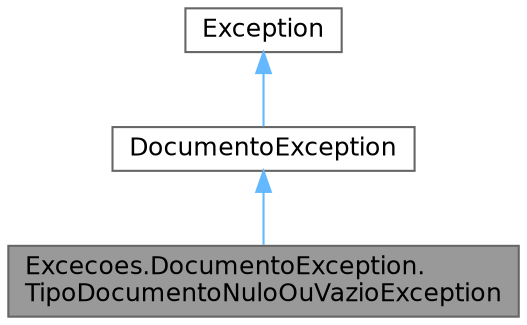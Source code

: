 digraph "Excecoes.DocumentoException.TipoDocumentoNuloOuVazioException"
{
 // LATEX_PDF_SIZE
  bgcolor="transparent";
  edge [fontname=Helvetica,fontsize=12,labelfontname=Helvetica,labelfontsize=10];
  node [fontname=Helvetica,fontsize=12,shape=box,height=0.2,width=0.4];
  Node1 [id="Node000001",label="Excecoes.DocumentoException.\lTipoDocumentoNuloOuVazioException",height=0.2,width=0.4,color="gray40", fillcolor="grey60", style="filled", fontcolor="black",tooltip="Exceção lançada quando o tipo do documento é nulo ou vazio."];
  Node2 -> Node1 [id="edge1_Node000001_Node000002",dir="back",color="steelblue1",style="solid",tooltip=" "];
  Node2 [id="Node000002",label="DocumentoException",height=0.2,width=0.4,color="gray40", fillcolor="white", style="filled",URL="$class_excecoes_1_1_documento_exception.html",tooltip="Exceção base para o domínio de Documento."];
  Node3 -> Node2 [id="edge2_Node000002_Node000003",dir="back",color="steelblue1",style="solid",tooltip=" "];
  Node3 [id="Node000003",label="Exception",height=0.2,width=0.4,color="gray40", fillcolor="white", style="filled",tooltip=" "];
}
